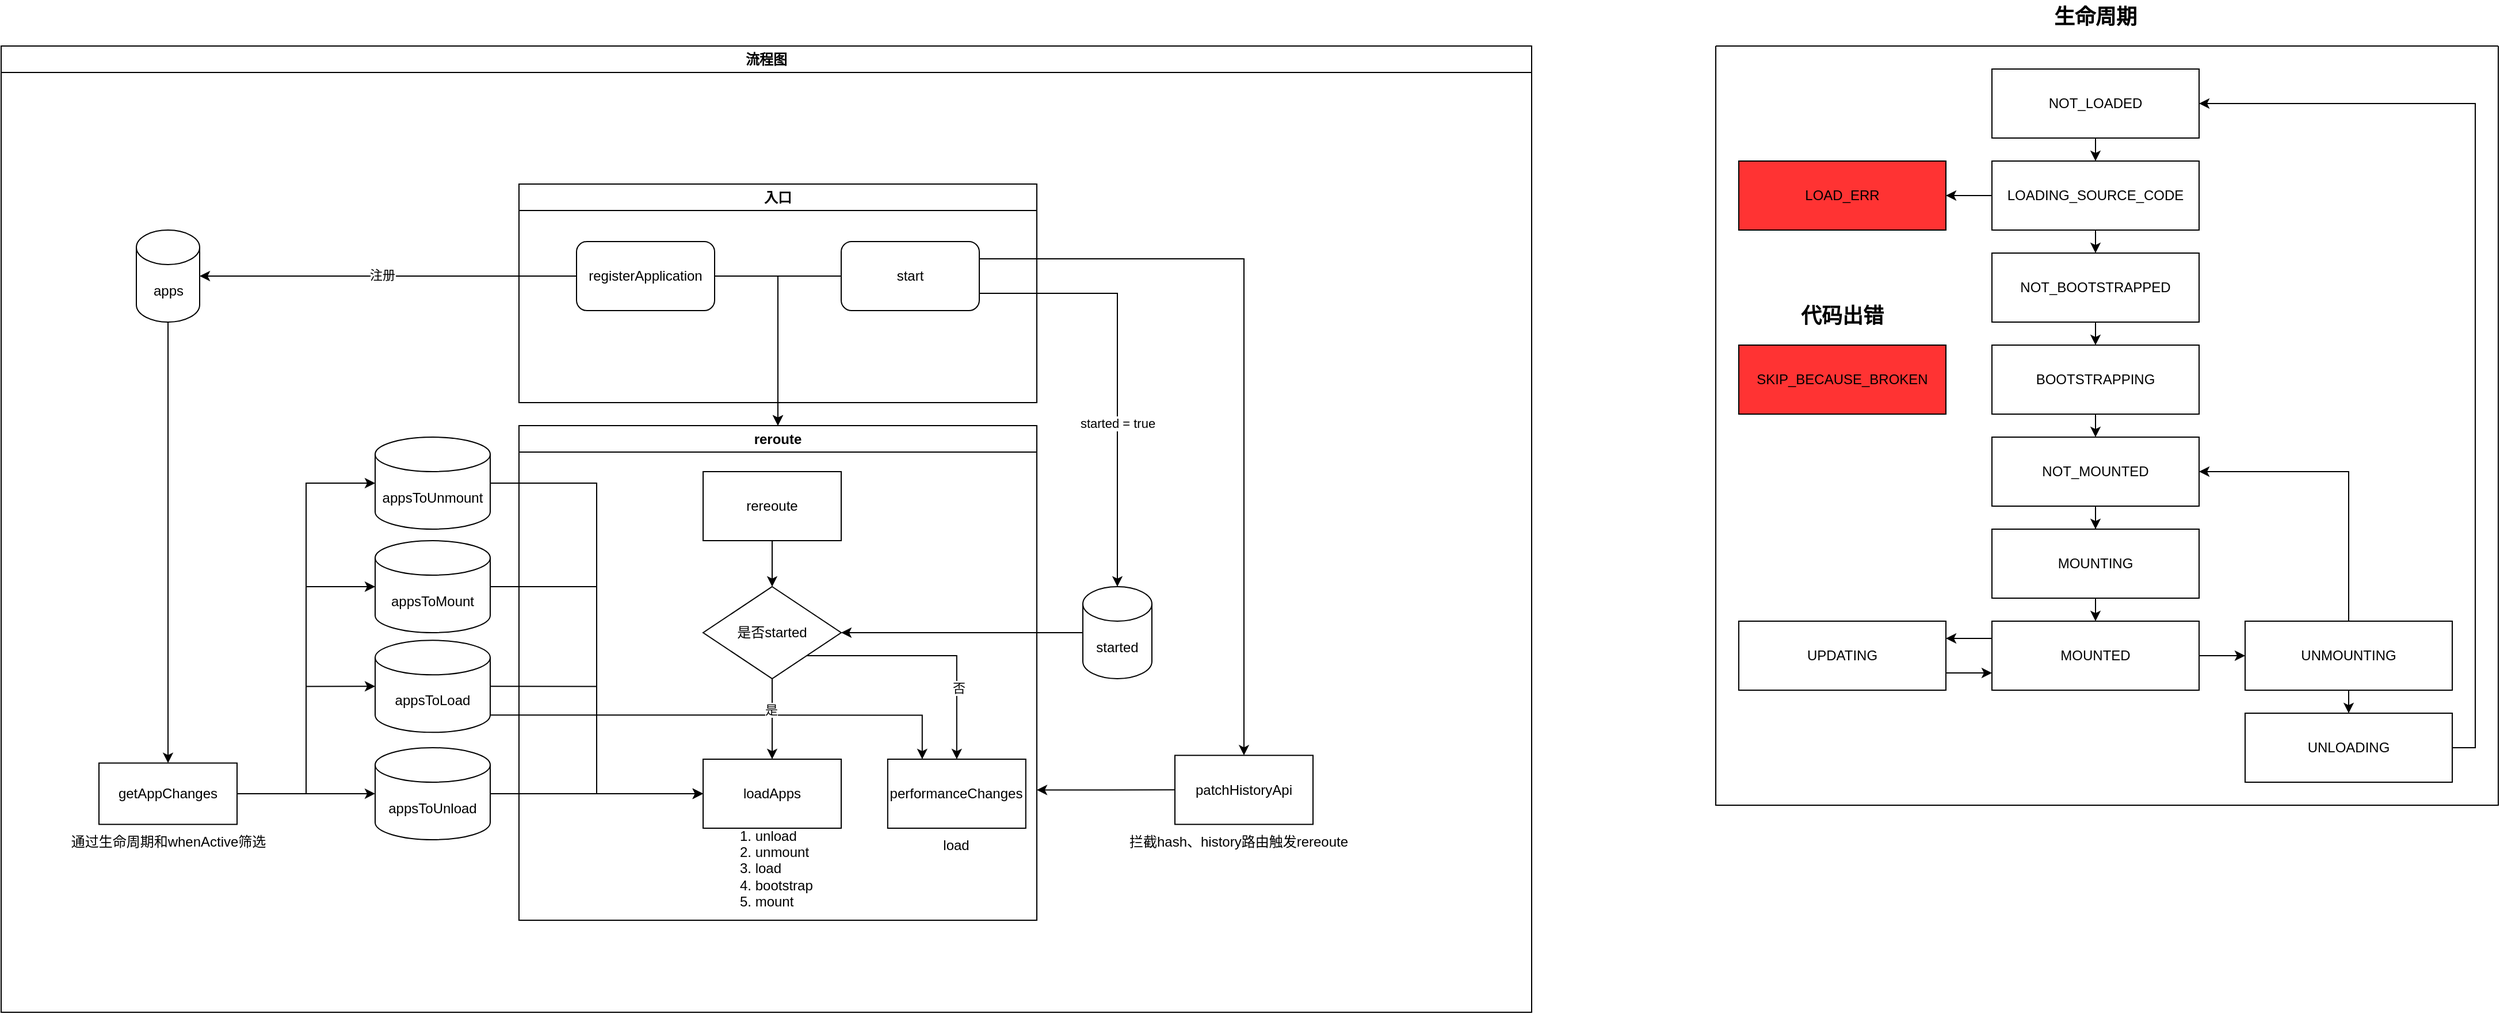 <mxfile version="22.1.17" type="github">
  <diagram name="微前端" id="fnUhyGsoiNcezvq9pX6R">
    <mxGraphModel dx="5447" dy="2320" grid="1" gridSize="10" guides="1" tooltips="1" connect="1" arrows="1" fold="1" page="1" pageScale="1" pageWidth="827" pageHeight="1169" math="0" shadow="0">
      <root>
        <mxCell id="0" />
        <mxCell id="1" parent="0" />
        <mxCell id="3RE091t_g2rGld83odUV-13" style="edgeStyle=orthogonalEdgeStyle;rounded=0;orthogonalLoop=1;jettySize=auto;html=1;exitX=1;exitY=0.5;exitDx=0;exitDy=0;" parent="1" source="3RE091t_g2rGld83odUV-12" target="3RE091t_g2rGld83odUV-1" edge="1">
          <mxGeometry relative="1" as="geometry">
            <Array as="points">
              <mxPoint x="580" y="830" />
              <mxPoint x="580" y="270" />
            </Array>
          </mxGeometry>
        </mxCell>
        <mxCell id="3RE091t_g2rGld83odUV-14" style="edgeStyle=orthogonalEdgeStyle;rounded=0;orthogonalLoop=1;jettySize=auto;html=1;exitX=0.5;exitY=1;exitDx=0;exitDy=0;entryX=0.5;entryY=0;entryDx=0;entryDy=0;" parent="1" source="3RE091t_g2rGld83odUV-1" target="3RE091t_g2rGld83odUV-2" edge="1">
          <mxGeometry relative="1" as="geometry" />
        </mxCell>
        <mxCell id="3RE091t_g2rGld83odUV-1" value="NOT_LOADED" style="rounded=0;whiteSpace=wrap;html=1;" parent="1" vertex="1">
          <mxGeometry x="160" y="240" width="180" height="60" as="geometry" />
        </mxCell>
        <mxCell id="3RE091t_g2rGld83odUV-15" style="edgeStyle=orthogonalEdgeStyle;rounded=0;orthogonalLoop=1;jettySize=auto;html=1;exitX=0.5;exitY=1;exitDx=0;exitDy=0;entryX=0.5;entryY=0;entryDx=0;entryDy=0;" parent="1" source="3RE091t_g2rGld83odUV-2" target="3RE091t_g2rGld83odUV-4" edge="1">
          <mxGeometry relative="1" as="geometry" />
        </mxCell>
        <mxCell id="3RE091t_g2rGld83odUV-24" style="edgeStyle=orthogonalEdgeStyle;rounded=0;orthogonalLoop=1;jettySize=auto;html=1;exitX=0;exitY=0.5;exitDx=0;exitDy=0;entryX=1;entryY=0.5;entryDx=0;entryDy=0;" parent="1" source="3RE091t_g2rGld83odUV-2" target="3RE091t_g2rGld83odUV-3" edge="1">
          <mxGeometry relative="1" as="geometry" />
        </mxCell>
        <mxCell id="3RE091t_g2rGld83odUV-2" value="LOADING_SOURCE_CODE" style="rounded=0;whiteSpace=wrap;html=1;" parent="1" vertex="1">
          <mxGeometry x="160" y="320" width="180" height="60" as="geometry" />
        </mxCell>
        <mxCell id="3RE091t_g2rGld83odUV-3" value="LOAD_ERR" style="rounded=0;whiteSpace=wrap;html=1;fillColor=#FF3333;" parent="1" vertex="1">
          <mxGeometry x="-60" y="320" width="180" height="60" as="geometry" />
        </mxCell>
        <mxCell id="3RE091t_g2rGld83odUV-16" style="edgeStyle=orthogonalEdgeStyle;rounded=0;orthogonalLoop=1;jettySize=auto;html=1;exitX=0.5;exitY=1;exitDx=0;exitDy=0;entryX=0.5;entryY=0;entryDx=0;entryDy=0;" parent="1" source="3RE091t_g2rGld83odUV-4" target="3RE091t_g2rGld83odUV-5" edge="1">
          <mxGeometry relative="1" as="geometry" />
        </mxCell>
        <mxCell id="3RE091t_g2rGld83odUV-4" value="NOT_BOOTSTRAPPED" style="rounded=0;whiteSpace=wrap;html=1;" parent="1" vertex="1">
          <mxGeometry x="160" y="400" width="180" height="60" as="geometry" />
        </mxCell>
        <mxCell id="3RE091t_g2rGld83odUV-17" style="edgeStyle=orthogonalEdgeStyle;rounded=0;orthogonalLoop=1;jettySize=auto;html=1;exitX=0.5;exitY=1;exitDx=0;exitDy=0;entryX=0.5;entryY=0;entryDx=0;entryDy=0;" parent="1" source="3RE091t_g2rGld83odUV-5" target="3RE091t_g2rGld83odUV-7" edge="1">
          <mxGeometry relative="1" as="geometry" />
        </mxCell>
        <mxCell id="3RE091t_g2rGld83odUV-5" value="BOOTSTRAPPING" style="rounded=0;whiteSpace=wrap;html=1;" parent="1" vertex="1">
          <mxGeometry x="160" y="480" width="180" height="60" as="geometry" />
        </mxCell>
        <mxCell id="3RE091t_g2rGld83odUV-6" value="SKIP_BECAUSE_BROKEN" style="rounded=0;whiteSpace=wrap;html=1;fillColor=#FF3333;" parent="1" vertex="1">
          <mxGeometry x="-60" y="480" width="180" height="60" as="geometry" />
        </mxCell>
        <mxCell id="3RE091t_g2rGld83odUV-18" style="edgeStyle=orthogonalEdgeStyle;rounded=0;orthogonalLoop=1;jettySize=auto;html=1;exitX=0.5;exitY=1;exitDx=0;exitDy=0;" parent="1" source="3RE091t_g2rGld83odUV-7" target="3RE091t_g2rGld83odUV-8" edge="1">
          <mxGeometry relative="1" as="geometry" />
        </mxCell>
        <mxCell id="3RE091t_g2rGld83odUV-7" value="NOT_MOUNTED" style="rounded=0;whiteSpace=wrap;html=1;" parent="1" vertex="1">
          <mxGeometry x="160" y="560" width="180" height="60" as="geometry" />
        </mxCell>
        <mxCell id="3RE091t_g2rGld83odUV-19" style="edgeStyle=orthogonalEdgeStyle;rounded=0;orthogonalLoop=1;jettySize=auto;html=1;exitX=0.5;exitY=1;exitDx=0;exitDy=0;entryX=0.5;entryY=0;entryDx=0;entryDy=0;" parent="1" source="3RE091t_g2rGld83odUV-8" target="3RE091t_g2rGld83odUV-9" edge="1">
          <mxGeometry relative="1" as="geometry" />
        </mxCell>
        <mxCell id="3RE091t_g2rGld83odUV-8" value="MOUNTING" style="rounded=0;whiteSpace=wrap;html=1;" parent="1" vertex="1">
          <mxGeometry x="160" y="640" width="180" height="60" as="geometry" />
        </mxCell>
        <mxCell id="3RE091t_g2rGld83odUV-20" style="edgeStyle=orthogonalEdgeStyle;rounded=0;orthogonalLoop=1;jettySize=auto;html=1;exitX=1;exitY=0.5;exitDx=0;exitDy=0;entryX=0;entryY=0.5;entryDx=0;entryDy=0;" parent="1" source="3RE091t_g2rGld83odUV-9" target="3RE091t_g2rGld83odUV-11" edge="1">
          <mxGeometry relative="1" as="geometry" />
        </mxCell>
        <mxCell id="3RE091t_g2rGld83odUV-21" style="edgeStyle=orthogonalEdgeStyle;rounded=0;orthogonalLoop=1;jettySize=auto;html=1;exitX=0;exitY=0.25;exitDx=0;exitDy=0;entryX=1;entryY=0.25;entryDx=0;entryDy=0;" parent="1" source="3RE091t_g2rGld83odUV-9" target="3RE091t_g2rGld83odUV-10" edge="1">
          <mxGeometry relative="1" as="geometry" />
        </mxCell>
        <mxCell id="3RE091t_g2rGld83odUV-9" value="MOUNTED" style="rounded=0;whiteSpace=wrap;html=1;" parent="1" vertex="1">
          <mxGeometry x="160" y="720" width="180" height="60" as="geometry" />
        </mxCell>
        <mxCell id="3RE091t_g2rGld83odUV-22" style="edgeStyle=orthogonalEdgeStyle;rounded=0;orthogonalLoop=1;jettySize=auto;html=1;exitX=1;exitY=0.75;exitDx=0;exitDy=0;entryX=0;entryY=0.75;entryDx=0;entryDy=0;" parent="1" source="3RE091t_g2rGld83odUV-10" target="3RE091t_g2rGld83odUV-9" edge="1">
          <mxGeometry relative="1" as="geometry" />
        </mxCell>
        <mxCell id="3RE091t_g2rGld83odUV-10" value="UPDATING" style="rounded=0;whiteSpace=wrap;html=1;" parent="1" vertex="1">
          <mxGeometry x="-60" y="720" width="180" height="60" as="geometry" />
        </mxCell>
        <mxCell id="3RE091t_g2rGld83odUV-23" style="edgeStyle=orthogonalEdgeStyle;rounded=0;orthogonalLoop=1;jettySize=auto;html=1;exitX=0.5;exitY=1;exitDx=0;exitDy=0;entryX=0.5;entryY=0;entryDx=0;entryDy=0;" parent="1" source="3RE091t_g2rGld83odUV-11" target="3RE091t_g2rGld83odUV-12" edge="1">
          <mxGeometry relative="1" as="geometry" />
        </mxCell>
        <mxCell id="3RE091t_g2rGld83odUV-26" style="edgeStyle=orthogonalEdgeStyle;rounded=0;orthogonalLoop=1;jettySize=auto;html=1;exitX=0.5;exitY=0;exitDx=0;exitDy=0;entryX=1;entryY=0.5;entryDx=0;entryDy=0;" parent="1" source="3RE091t_g2rGld83odUV-11" target="3RE091t_g2rGld83odUV-7" edge="1">
          <mxGeometry relative="1" as="geometry" />
        </mxCell>
        <mxCell id="3RE091t_g2rGld83odUV-11" value="UNMOUNTING" style="rounded=0;whiteSpace=wrap;html=1;" parent="1" vertex="1">
          <mxGeometry x="380" y="720" width="180" height="60" as="geometry" />
        </mxCell>
        <mxCell id="3RE091t_g2rGld83odUV-12" value="UNLOADING" style="rounded=0;whiteSpace=wrap;html=1;" parent="1" vertex="1">
          <mxGeometry x="380" y="800" width="180" height="60" as="geometry" />
        </mxCell>
        <mxCell id="3RE091t_g2rGld83odUV-25" value="&lt;font style=&quot;font-size: 18px;&quot;&gt;&lt;b&gt;代码出错&lt;/b&gt;&lt;/font&gt;" style="text;html=1;strokeColor=none;fillColor=none;align=center;verticalAlign=middle;whiteSpace=wrap;rounded=0;" parent="1" vertex="1">
          <mxGeometry x="-10" y="440" width="80" height="30" as="geometry" />
        </mxCell>
        <mxCell id="a6MmdpupKggbtKRmjQ3E-5" value="" style="swimlane;startSize=0;" parent="1" vertex="1">
          <mxGeometry x="-80" y="220" width="680" height="660" as="geometry" />
        </mxCell>
        <mxCell id="a6MmdpupKggbtKRmjQ3E-10" value="&lt;font style=&quot;font-size: 18px;&quot;&gt;生命周期&lt;/font&gt;" style="text;html=1;strokeColor=none;fillColor=none;align=center;verticalAlign=middle;whiteSpace=wrap;rounded=0;fontStyle=1" parent="1" vertex="1">
          <mxGeometry x="160" y="180" width="180" height="30" as="geometry" />
        </mxCell>
        <mxCell id="rLlands4R5W000FYH6Sl-13" value="apps" style="shape=cylinder3;whiteSpace=wrap;html=1;boundedLbl=1;backgroundOutline=1;size=15;" vertex="1" parent="1">
          <mxGeometry x="-1452.5" y="380" width="55" height="80" as="geometry" />
        </mxCell>
        <mxCell id="rLlands4R5W000FYH6Sl-14" value="" style="endArrow=classic;html=1;rounded=0;exitX=0;exitY=0.5;exitDx=0;exitDy=0;entryX=1;entryY=0.5;entryDx=0;entryDy=0;entryPerimeter=0;" edge="1" parent="1" source="rLlands4R5W000FYH6Sl-138" target="rLlands4R5W000FYH6Sl-13">
          <mxGeometry width="50" height="50" relative="1" as="geometry">
            <mxPoint x="-1066" y="400" as="sourcePoint" />
            <mxPoint x="-906" y="350" as="targetPoint" />
          </mxGeometry>
        </mxCell>
        <mxCell id="rLlands4R5W000FYH6Sl-87" value="注册" style="edgeLabel;html=1;align=center;verticalAlign=middle;resizable=0;points=[];" vertex="1" connectable="0" parent="rLlands4R5W000FYH6Sl-14">
          <mxGeometry x="0.035" y="-1" relative="1" as="geometry">
            <mxPoint as="offset" />
          </mxGeometry>
        </mxCell>
        <mxCell id="rLlands4R5W000FYH6Sl-37" value="入口" style="swimlane;whiteSpace=wrap;html=1;" vertex="1" parent="1">
          <mxGeometry x="-1120" y="340" width="450" height="190" as="geometry">
            <mxRectangle x="-1340" y="480" width="60" height="30" as="alternateBounds" />
          </mxGeometry>
        </mxCell>
        <mxCell id="rLlands4R5W000FYH6Sl-138" value="registerApplication" style="rounded=1;whiteSpace=wrap;html=1;" vertex="1" parent="rLlands4R5W000FYH6Sl-37">
          <mxGeometry x="50.0" y="50" width="120" height="60" as="geometry" />
        </mxCell>
        <mxCell id="rLlands4R5W000FYH6Sl-139" value="start" style="rounded=1;whiteSpace=wrap;html=1;" vertex="1" parent="rLlands4R5W000FYH6Sl-37">
          <mxGeometry x="280.0" y="50" width="120" height="60" as="geometry" />
        </mxCell>
        <mxCell id="rLlands4R5W000FYH6Sl-47" style="edgeStyle=orthogonalEdgeStyle;rounded=0;orthogonalLoop=1;jettySize=auto;html=1;exitX=0;exitY=0.5;exitDx=0;exitDy=0;entryX=1;entryY=0.5;entryDx=0;entryDy=0;exitPerimeter=0;" edge="1" parent="1" source="rLlands4R5W000FYH6Sl-62" target="rLlands4R5W000FYH6Sl-46">
          <mxGeometry relative="1" as="geometry">
            <mxPoint x="-368.33" y="650" as="sourcePoint" />
          </mxGeometry>
        </mxCell>
        <mxCell id="rLlands4R5W000FYH6Sl-54" style="edgeStyle=orthogonalEdgeStyle;rounded=0;orthogonalLoop=1;jettySize=auto;html=1;exitX=1;exitY=0.75;exitDx=0;exitDy=0;entryX=0.5;entryY=0;entryDx=0;entryDy=0;entryPerimeter=0;" edge="1" parent="1" source="rLlands4R5W000FYH6Sl-139" target="rLlands4R5W000FYH6Sl-62">
          <mxGeometry relative="1" as="geometry">
            <mxPoint x="-429.952" y="540" as="targetPoint" />
          </mxGeometry>
        </mxCell>
        <mxCell id="rLlands4R5W000FYH6Sl-86" value="started = true" style="edgeLabel;html=1;align=center;verticalAlign=middle;resizable=0;points=[];" vertex="1" connectable="0" parent="rLlands4R5W000FYH6Sl-54">
          <mxGeometry x="0.126" y="1" relative="1" as="geometry">
            <mxPoint x="-1" y="22" as="offset" />
          </mxGeometry>
        </mxCell>
        <mxCell id="rLlands4R5W000FYH6Sl-62" value="started" style="shape=cylinder3;whiteSpace=wrap;html=1;boundedLbl=1;backgroundOutline=1;size=15;" vertex="1" parent="1">
          <mxGeometry x="-630" y="690" width="60" height="80" as="geometry" />
        </mxCell>
        <mxCell id="rLlands4R5W000FYH6Sl-97" style="edgeStyle=orthogonalEdgeStyle;rounded=0;orthogonalLoop=1;jettySize=auto;html=1;exitX=1;exitY=0.25;exitDx=0;exitDy=0;entryX=0.5;entryY=0;entryDx=0;entryDy=0;" edge="1" parent="1" source="rLlands4R5W000FYH6Sl-139" target="rLlands4R5W000FYH6Sl-59">
          <mxGeometry relative="1" as="geometry" />
        </mxCell>
        <mxCell id="rLlands4R5W000FYH6Sl-117" value="reroute" style="swimlane;whiteSpace=wrap;html=1;" vertex="1" parent="1">
          <mxGeometry x="-1120" y="550" width="450" height="430" as="geometry" />
        </mxCell>
        <mxCell id="rLlands4R5W000FYH6Sl-46" value="是否started" style="rhombus;whiteSpace=wrap;html=1;" vertex="1" parent="rLlands4R5W000FYH6Sl-117">
          <mxGeometry x="160.0" y="140" width="120" height="80" as="geometry" />
        </mxCell>
        <mxCell id="rLlands4R5W000FYH6Sl-58" value="rereoute" style="rounded=0;whiteSpace=wrap;html=1;" vertex="1" parent="rLlands4R5W000FYH6Sl-117">
          <mxGeometry x="160.0" y="40" width="120" height="60" as="geometry" />
        </mxCell>
        <mxCell id="rLlands4R5W000FYH6Sl-51" style="edgeStyle=orthogonalEdgeStyle;rounded=0;orthogonalLoop=1;jettySize=auto;html=1;entryX=0.5;entryY=0;entryDx=0;entryDy=0;" edge="1" parent="rLlands4R5W000FYH6Sl-117" source="rLlands4R5W000FYH6Sl-58" target="rLlands4R5W000FYH6Sl-46">
          <mxGeometry relative="1" as="geometry">
            <mxPoint x="209.25" y="90" as="sourcePoint" />
          </mxGeometry>
        </mxCell>
        <mxCell id="rLlands4R5W000FYH6Sl-120" style="edgeStyle=orthogonalEdgeStyle;rounded=0;orthogonalLoop=1;jettySize=auto;html=1;exitX=0;exitY=0.5;exitDx=0;exitDy=0;entryX=0.5;entryY=0;entryDx=0;entryDy=0;" edge="1" parent="1" source="rLlands4R5W000FYH6Sl-139" target="rLlands4R5W000FYH6Sl-117">
          <mxGeometry relative="1" as="geometry" />
        </mxCell>
        <mxCell id="rLlands4R5W000FYH6Sl-124" style="edgeStyle=orthogonalEdgeStyle;rounded=0;orthogonalLoop=1;jettySize=auto;html=1;exitX=1;exitY=0.5;exitDx=0;exitDy=0;entryX=0.5;entryY=0;entryDx=0;entryDy=0;" edge="1" parent="1" source="rLlands4R5W000FYH6Sl-138" target="rLlands4R5W000FYH6Sl-117">
          <mxGeometry relative="1" as="geometry" />
        </mxCell>
        <mxCell id="rLlands4R5W000FYH6Sl-146" style="edgeStyle=orthogonalEdgeStyle;rounded=0;orthogonalLoop=1;jettySize=auto;html=1;entryX=0.5;entryY=0;entryDx=0;entryDy=0;" edge="1" parent="1" source="rLlands4R5W000FYH6Sl-13" target="rLlands4R5W000FYH6Sl-67">
          <mxGeometry relative="1" as="geometry" />
        </mxCell>
        <mxCell id="rLlands4R5W000FYH6Sl-155" value="流程图" style="swimlane;whiteSpace=wrap;html=1;" vertex="1" parent="1">
          <mxGeometry x="-1570" y="220" width="1330" height="840" as="geometry" />
        </mxCell>
        <mxCell id="rLlands4R5W000FYH6Sl-60" value="loadApps" style="rounded=0;whiteSpace=wrap;html=1;" vertex="1" parent="rLlands4R5W000FYH6Sl-155">
          <mxGeometry x="610" y="619.99" width="120" height="60" as="geometry" />
        </mxCell>
        <mxCell id="rLlands4R5W000FYH6Sl-154" style="edgeStyle=orthogonalEdgeStyle;rounded=0;orthogonalLoop=1;jettySize=auto;html=1;exitX=0;exitY=0.5;exitDx=0;exitDy=0;" edge="1" parent="rLlands4R5W000FYH6Sl-155" source="rLlands4R5W000FYH6Sl-59">
          <mxGeometry relative="1" as="geometry">
            <mxPoint x="900" y="646.751" as="targetPoint" />
          </mxGeometry>
        </mxCell>
        <mxCell id="rLlands4R5W000FYH6Sl-59" value="patchHistoryApi" style="rounded=0;whiteSpace=wrap;html=1;" vertex="1" parent="rLlands4R5W000FYH6Sl-155">
          <mxGeometry x="1020" y="616.66" width="120" height="60" as="geometry" />
        </mxCell>
        <mxCell id="rLlands4R5W000FYH6Sl-67" value="getAppChanges" style="rounded=0;whiteSpace=wrap;html=1;" vertex="1" parent="rLlands4R5W000FYH6Sl-155">
          <mxGeometry x="85" y="623.327" width="120" height="53.333" as="geometry" />
        </mxCell>
        <mxCell id="rLlands4R5W000FYH6Sl-85" value="" style="group" vertex="1" connectable="0" parent="rLlands4R5W000FYH6Sl-155">
          <mxGeometry x="210" y="596.66" width="215" height="93.33" as="geometry" />
        </mxCell>
        <mxCell id="rLlands4R5W000FYH6Sl-66" value="appsToUnload" style="shape=cylinder3;whiteSpace=wrap;html=1;boundedLbl=1;backgroundOutline=1;size=15;" vertex="1" parent="rLlands4R5W000FYH6Sl-85">
          <mxGeometry x="115" y="13.33" width="100" height="80" as="geometry" />
        </mxCell>
        <mxCell id="rLlands4R5W000FYH6Sl-92" style="edgeStyle=orthogonalEdgeStyle;rounded=0;orthogonalLoop=1;jettySize=auto;html=1;exitX=1;exitY=0.5;exitDx=0;exitDy=0;exitPerimeter=0;" edge="1" parent="rLlands4R5W000FYH6Sl-155" source="rLlands4R5W000FYH6Sl-66" target="rLlands4R5W000FYH6Sl-60">
          <mxGeometry relative="1" as="geometry" />
        </mxCell>
        <mxCell id="rLlands4R5W000FYH6Sl-153" style="edgeStyle=orthogonalEdgeStyle;rounded=0;orthogonalLoop=1;jettySize=auto;html=1;entryX=0;entryY=0.5;entryDx=0;entryDy=0;entryPerimeter=0;" edge="1" parent="rLlands4R5W000FYH6Sl-155" source="rLlands4R5W000FYH6Sl-67" target="rLlands4R5W000FYH6Sl-66">
          <mxGeometry relative="1" as="geometry" />
        </mxCell>
        <mxCell id="rLlands4R5W000FYH6Sl-65" value="appsToLoad" style="shape=cylinder3;whiteSpace=wrap;html=1;boundedLbl=1;backgroundOutline=1;size=15;" vertex="1" parent="rLlands4R5W000FYH6Sl-155">
          <mxGeometry x="325" y="516.66" width="100" height="80" as="geometry" />
        </mxCell>
        <mxCell id="rLlands4R5W000FYH6Sl-99" style="edgeStyle=orthogonalEdgeStyle;rounded=0;orthogonalLoop=1;jettySize=auto;html=1;exitX=1;exitY=0.5;exitDx=0;exitDy=0;exitPerimeter=0;entryX=0;entryY=0.5;entryDx=0;entryDy=0;" edge="1" parent="rLlands4R5W000FYH6Sl-155" source="rLlands4R5W000FYH6Sl-65" target="rLlands4R5W000FYH6Sl-60">
          <mxGeometry relative="1" as="geometry" />
        </mxCell>
        <mxCell id="rLlands4R5W000FYH6Sl-152" style="edgeStyle=orthogonalEdgeStyle;rounded=0;orthogonalLoop=1;jettySize=auto;html=1;entryX=0;entryY=0.5;entryDx=0;entryDy=0;entryPerimeter=0;" edge="1" parent="rLlands4R5W000FYH6Sl-155" source="rLlands4R5W000FYH6Sl-67" target="rLlands4R5W000FYH6Sl-65">
          <mxGeometry relative="1" as="geometry" />
        </mxCell>
        <mxCell id="rLlands4R5W000FYH6Sl-64" value="appsToMount" style="shape=cylinder3;whiteSpace=wrap;html=1;boundedLbl=1;backgroundOutline=1;size=15;" vertex="1" parent="rLlands4R5W000FYH6Sl-155">
          <mxGeometry x="325" y="430" width="100" height="80" as="geometry" />
        </mxCell>
        <mxCell id="rLlands4R5W000FYH6Sl-90" style="edgeStyle=orthogonalEdgeStyle;rounded=0;orthogonalLoop=1;jettySize=auto;html=1;exitX=1;exitY=0.5;exitDx=0;exitDy=0;exitPerimeter=0;entryX=0;entryY=0.5;entryDx=0;entryDy=0;" edge="1" parent="rLlands4R5W000FYH6Sl-155" source="rLlands4R5W000FYH6Sl-64" target="rLlands4R5W000FYH6Sl-60">
          <mxGeometry relative="1" as="geometry" />
        </mxCell>
        <mxCell id="rLlands4R5W000FYH6Sl-151" style="edgeStyle=orthogonalEdgeStyle;rounded=0;orthogonalLoop=1;jettySize=auto;html=1;entryX=0;entryY=0.5;entryDx=0;entryDy=0;entryPerimeter=0;" edge="1" parent="rLlands4R5W000FYH6Sl-155" source="rLlands4R5W000FYH6Sl-67" target="rLlands4R5W000FYH6Sl-64">
          <mxGeometry relative="1" as="geometry" />
        </mxCell>
        <mxCell id="rLlands4R5W000FYH6Sl-63" value="appsToUnmount" style="shape=cylinder3;whiteSpace=wrap;html=1;boundedLbl=1;backgroundOutline=1;size=15;" vertex="1" parent="rLlands4R5W000FYH6Sl-155">
          <mxGeometry x="325" y="340" width="100" height="80" as="geometry" />
        </mxCell>
        <mxCell id="rLlands4R5W000FYH6Sl-89" style="edgeStyle=orthogonalEdgeStyle;rounded=0;orthogonalLoop=1;jettySize=auto;html=1;exitX=1;exitY=0.5;exitDx=0;exitDy=0;exitPerimeter=0;entryX=0;entryY=0.5;entryDx=0;entryDy=0;" edge="1" parent="rLlands4R5W000FYH6Sl-155" source="rLlands4R5W000FYH6Sl-63" target="rLlands4R5W000FYH6Sl-60">
          <mxGeometry relative="1" as="geometry" />
        </mxCell>
        <mxCell id="rLlands4R5W000FYH6Sl-150" style="edgeStyle=orthogonalEdgeStyle;rounded=0;orthogonalLoop=1;jettySize=auto;html=1;entryX=0;entryY=0.5;entryDx=0;entryDy=0;entryPerimeter=0;" edge="1" parent="rLlands4R5W000FYH6Sl-155" source="rLlands4R5W000FYH6Sl-67" target="rLlands4R5W000FYH6Sl-63">
          <mxGeometry relative="1" as="geometry" />
        </mxCell>
        <mxCell id="rLlands4R5W000FYH6Sl-81" value="通过生命周期和whenActive筛选" style="text;html=1;align=center;verticalAlign=middle;resizable=0;points=[];autosize=1;strokeColor=none;fillColor=none;" vertex="1" parent="rLlands4R5W000FYH6Sl-155">
          <mxGeometry x="50" y="676.66" width="190" height="30" as="geometry" />
        </mxCell>
        <mxCell id="rLlands4R5W000FYH6Sl-114" value="&lt;div&gt;1. unload&lt;/div&gt;&lt;div&gt;2. unmount&lt;/div&gt;&lt;div&gt;3. load&lt;/div&gt;&lt;div&gt;4. bootstrap&lt;/div&gt;&lt;div&gt;5. mount&lt;/div&gt;" style="text;html=1;strokeColor=none;fillColor=none;align=left;verticalAlign=middle;whiteSpace=wrap;rounded=0;" vertex="1" parent="rLlands4R5W000FYH6Sl-155">
          <mxGeometry x="640.0" y="679.99" width="90" height="70" as="geometry" />
        </mxCell>
        <mxCell id="rLlands4R5W000FYH6Sl-61" value="performanceChanges" style="rounded=0;whiteSpace=wrap;html=1;" vertex="1" parent="rLlands4R5W000FYH6Sl-155">
          <mxGeometry x="770.41" y="619.99" width="120" height="60" as="geometry" />
        </mxCell>
        <mxCell id="rLlands4R5W000FYH6Sl-100" style="edgeStyle=orthogonalEdgeStyle;rounded=0;orthogonalLoop=1;jettySize=auto;html=1;exitX=1;exitY=1;exitDx=0;exitDy=-15;exitPerimeter=0;entryX=0.25;entryY=0;entryDx=0;entryDy=0;" edge="1" parent="rLlands4R5W000FYH6Sl-155" source="rLlands4R5W000FYH6Sl-65" target="rLlands4R5W000FYH6Sl-61">
          <mxGeometry relative="1" as="geometry" />
        </mxCell>
        <mxCell id="rLlands4R5W000FYH6Sl-115" value="load" style="text;html=1;strokeColor=none;fillColor=none;align=center;verticalAlign=middle;whiteSpace=wrap;rounded=0;" vertex="1" parent="rLlands4R5W000FYH6Sl-155">
          <mxGeometry x="800.41" y="679.99" width="60" height="30" as="geometry" />
        </mxCell>
        <mxCell id="rLlands4R5W000FYH6Sl-83" value="拦截hash、history路由触发rereoute" style="text;html=1;align=center;verticalAlign=middle;resizable=0;points=[];autosize=1;strokeColor=none;fillColor=none;" vertex="1" parent="rLlands4R5W000FYH6Sl-155">
          <mxGeometry x="970" y="676.66" width="210" height="30" as="geometry" />
        </mxCell>
        <mxCell id="rLlands4R5W000FYH6Sl-101" style="edgeStyle=orthogonalEdgeStyle;rounded=0;orthogonalLoop=1;jettySize=auto;html=1;exitX=0.5;exitY=1;exitDx=0;exitDy=0;entryX=0.5;entryY=0;entryDx=0;entryDy=0;" edge="1" parent="1" source="rLlands4R5W000FYH6Sl-46" target="rLlands4R5W000FYH6Sl-60">
          <mxGeometry relative="1" as="geometry" />
        </mxCell>
        <mxCell id="rLlands4R5W000FYH6Sl-103" value="是" style="edgeLabel;html=1;align=center;verticalAlign=middle;resizable=0;points=[];" vertex="1" connectable="0" parent="rLlands4R5W000FYH6Sl-101">
          <mxGeometry x="-0.378" y="-1" relative="1" as="geometry">
            <mxPoint y="5" as="offset" />
          </mxGeometry>
        </mxCell>
        <mxCell id="rLlands4R5W000FYH6Sl-147" style="edgeStyle=orthogonalEdgeStyle;rounded=0;orthogonalLoop=1;jettySize=auto;html=1;exitX=1;exitY=1;exitDx=0;exitDy=0;entryX=0.5;entryY=0;entryDx=0;entryDy=0;" edge="1" parent="1" source="rLlands4R5W000FYH6Sl-46" target="rLlands4R5W000FYH6Sl-61">
          <mxGeometry relative="1" as="geometry" />
        </mxCell>
        <mxCell id="rLlands4R5W000FYH6Sl-148" value="否" style="edgeLabel;html=1;align=center;verticalAlign=middle;resizable=0;points=[];" vertex="1" connectable="0" parent="rLlands4R5W000FYH6Sl-147">
          <mxGeometry x="0.44" y="1" relative="1" as="geometry">
            <mxPoint as="offset" />
          </mxGeometry>
        </mxCell>
      </root>
    </mxGraphModel>
  </diagram>
</mxfile>
